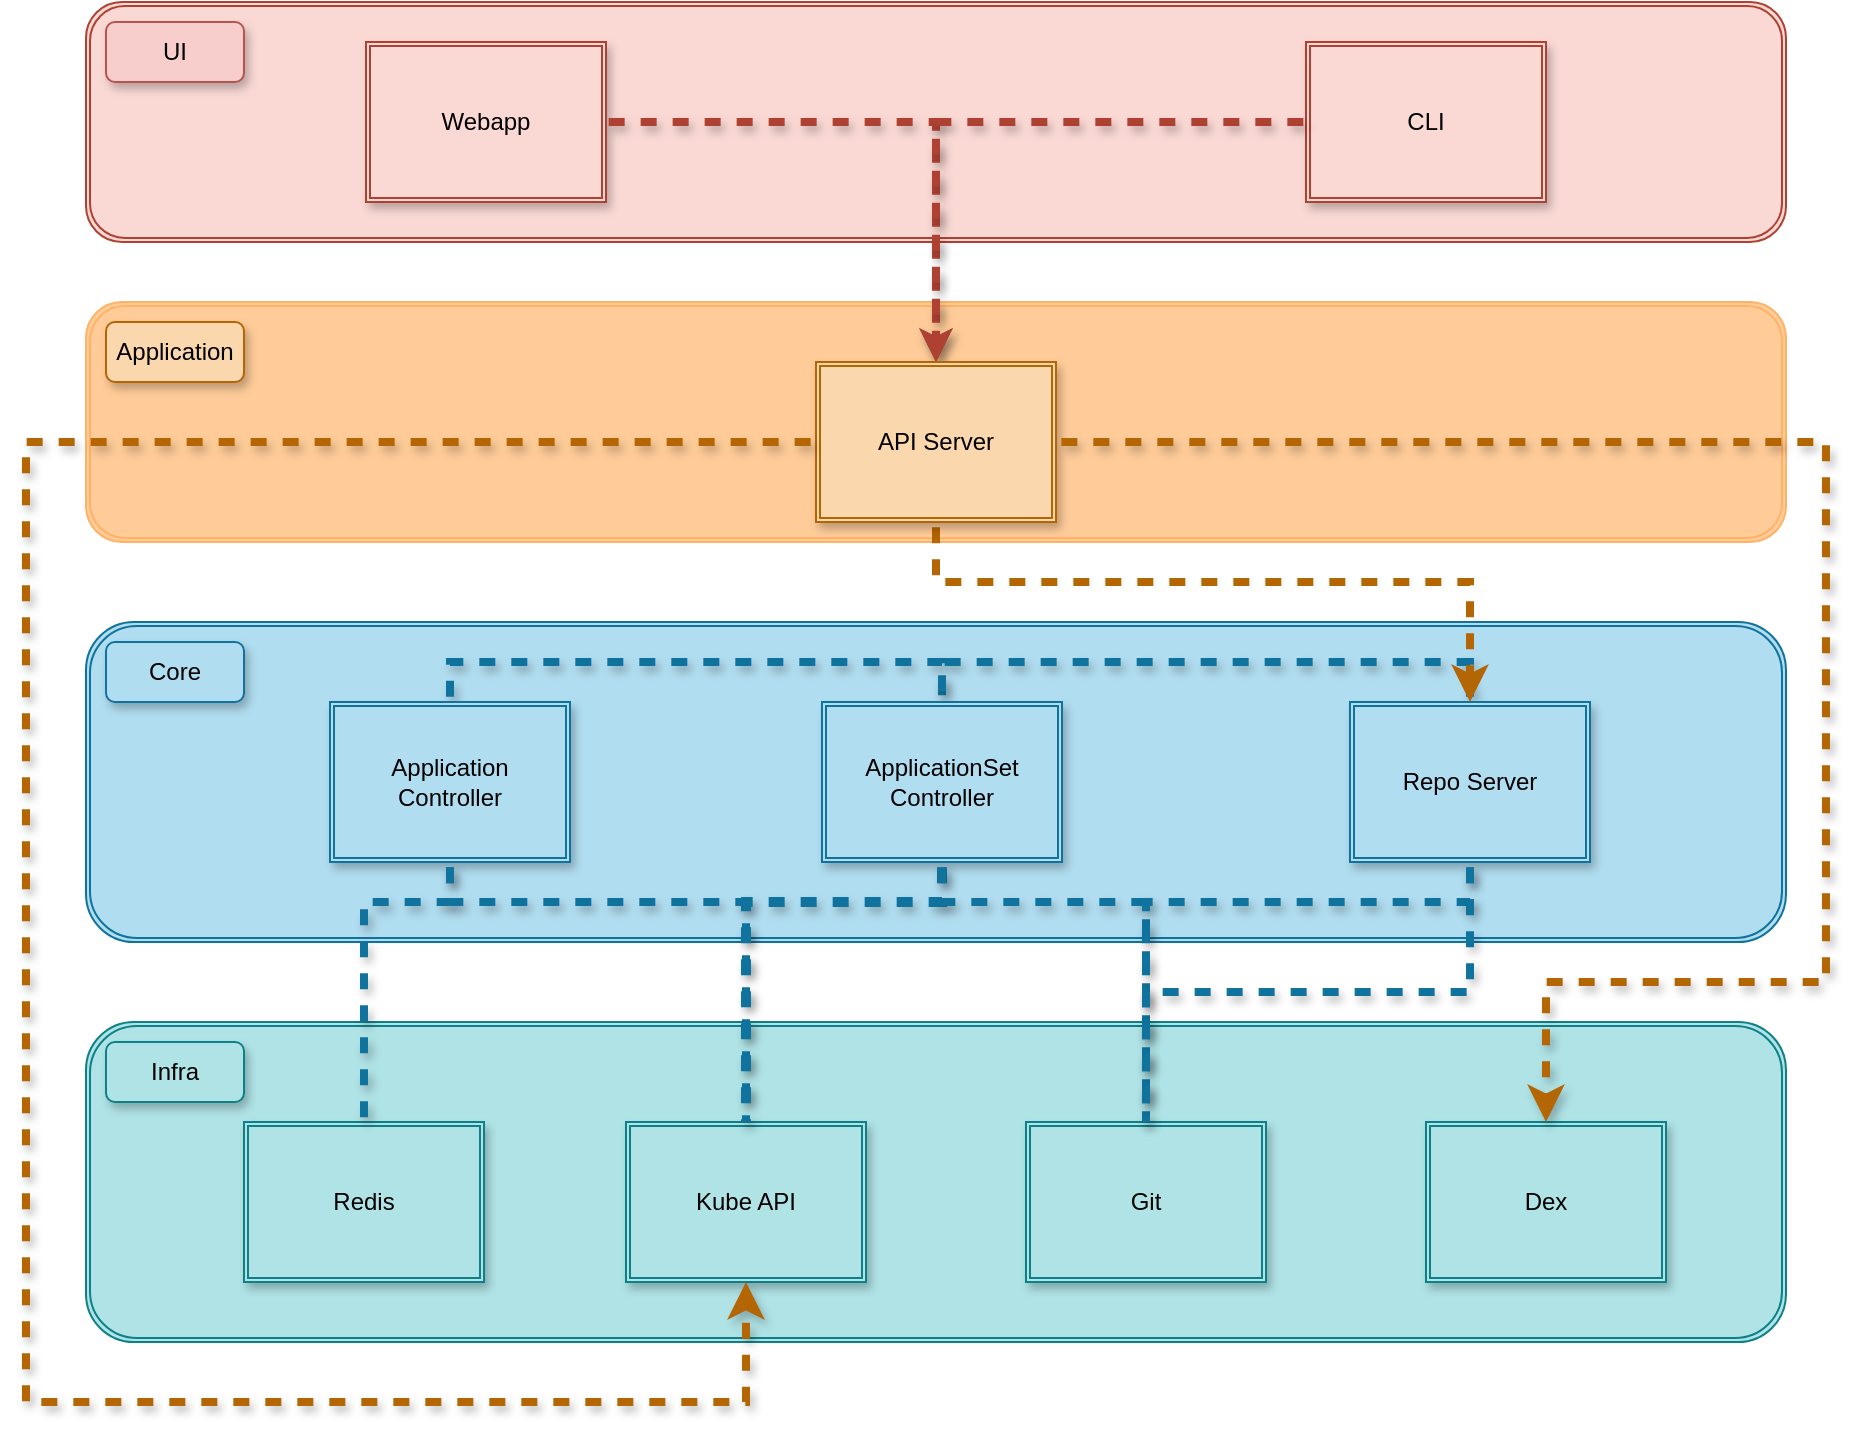 <mxfile version="26.0.6">
  <diagram name="Page-1" id="aaaa8250-4180-3840-79b5-4cada1eebb92">
    <mxGraphModel dx="1744" dy="963" grid="1" gridSize="10" guides="1" tooltips="1" connect="1" arrows="1" fold="1" page="1" pageScale="1" pageWidth="850" pageHeight="1100" background="none" math="0" shadow="0">
      <root>
        <mxCell id="0" />
        <mxCell id="1" parent="0" />
        <mxCell id="xzWHXTmv79bVu9FAu2Tm-4" value="" style="shape=ext;double=1;rounded=1;whiteSpace=wrap;html=1;fillColor=#fad9d5;strokeColor=#ae4132;" vertex="1" parent="1">
          <mxGeometry x="850" y="220" width="850" height="120" as="geometry" />
        </mxCell>
        <mxCell id="xzWHXTmv79bVu9FAu2Tm-7" value="Webapp" style="shape=ext;double=1;rounded=0;whiteSpace=wrap;html=1;fillColor=#fad9d5;strokeColor=#ae4132;shadow=1;" vertex="1" parent="1">
          <mxGeometry x="990" y="240" width="120" height="80" as="geometry" />
        </mxCell>
        <mxCell id="xzWHXTmv79bVu9FAu2Tm-8" value="CLI" style="shape=ext;double=1;rounded=0;whiteSpace=wrap;html=1;fillColor=#fad9d5;strokeColor=#ae4132;shadow=1;" vertex="1" parent="1">
          <mxGeometry x="1460" y="240" width="120" height="80" as="geometry" />
        </mxCell>
        <mxCell id="xzWHXTmv79bVu9FAu2Tm-10" value="UI" style="text;html=1;strokeColor=#b85450;fillColor=#f8cecc;align=center;verticalAlign=middle;whiteSpace=wrap;overflow=hidden;shadow=1;glass=0;rounded=1;" vertex="1" parent="1">
          <mxGeometry x="860" y="230" width="69" height="30" as="geometry" />
        </mxCell>
        <mxCell id="xzWHXTmv79bVu9FAu2Tm-17" value="" style="shape=ext;double=1;rounded=1;whiteSpace=wrap;html=1;fillColor=#FFCC99;strokeColor=#FFB366;" vertex="1" parent="1">
          <mxGeometry x="850" y="370" width="850" height="120" as="geometry" />
        </mxCell>
        <mxCell id="xzWHXTmv79bVu9FAu2Tm-12" style="edgeStyle=orthogonalEdgeStyle;rounded=0;orthogonalLoop=1;jettySize=auto;html=1;exitX=1;exitY=0.5;exitDx=0;exitDy=0;entryX=0.5;entryY=0;entryDx=0;entryDy=0;flowAnimation=1;strokeWidth=4;shadow=1;flowAnimationTimingFunction=linear;flowAnimationDuration=1000;endSize=4;startSize=4;fillColor=#fad9d5;strokeColor=#ae4132;" edge="1" parent="1" source="xzWHXTmv79bVu9FAu2Tm-7" target="xzWHXTmv79bVu9FAu2Tm-18">
          <mxGeometry relative="1" as="geometry">
            <mxPoint x="1275.0" y="380" as="targetPoint" />
          </mxGeometry>
        </mxCell>
        <mxCell id="xzWHXTmv79bVu9FAu2Tm-19" value="Application" style="text;html=1;strokeColor=#b46504;fillColor=#fad7ac;align=center;verticalAlign=middle;whiteSpace=wrap;overflow=hidden;shadow=1;glass=0;rounded=1;" vertex="1" parent="1">
          <mxGeometry x="860" y="380" width="69" height="30" as="geometry" />
        </mxCell>
        <mxCell id="xzWHXTmv79bVu9FAu2Tm-21" value="" style="shape=ext;double=1;rounded=1;whiteSpace=wrap;html=1;fillColor=#b1ddf0;strokeColor=#10739e;" vertex="1" parent="1">
          <mxGeometry x="850" y="530" width="850" height="160" as="geometry" />
        </mxCell>
        <mxCell id="xzWHXTmv79bVu9FAu2Tm-32" style="edgeStyle=orthogonalEdgeStyle;rounded=0;orthogonalLoop=1;jettySize=auto;html=1;exitX=0.5;exitY=0;exitDx=0;exitDy=0;entryX=0.5;entryY=0;entryDx=0;entryDy=0;endArrow=none;endFill=0;strokeWidth=4;flowAnimation=1;fillColor=#b1ddf0;strokeColor=#10739e;shadow=1;" edge="1" parent="1" source="xzWHXTmv79bVu9FAu2Tm-22" target="xzWHXTmv79bVu9FAu2Tm-23">
          <mxGeometry relative="1" as="geometry" />
        </mxCell>
        <mxCell id="xzWHXTmv79bVu9FAu2Tm-22" value="Application Controller" style="shape=ext;double=1;rounded=0;whiteSpace=wrap;html=1;fillColor=#b1ddf0;strokeColor=#10739e;shadow=1;" vertex="1" parent="1">
          <mxGeometry x="972" y="570" width="120" height="80" as="geometry" />
        </mxCell>
        <mxCell id="xzWHXTmv79bVu9FAu2Tm-23" value="ApplicationSet Controller" style="shape=ext;double=1;rounded=0;whiteSpace=wrap;html=1;fillColor=#b1ddf0;strokeColor=#10739e;shadow=1;" vertex="1" parent="1">
          <mxGeometry x="1218" y="570" width="120" height="80" as="geometry" />
        </mxCell>
        <mxCell id="xzWHXTmv79bVu9FAu2Tm-28" style="edgeStyle=orthogonalEdgeStyle;rounded=0;orthogonalLoop=1;jettySize=auto;html=1;exitX=0.5;exitY=0;exitDx=0;exitDy=0;entryX=0.5;entryY=0;entryDx=0;entryDy=0;jumpStyle=line;endArrow=none;endFill=0;strokeWidth=4;flowAnimation=1;fillColor=#b1ddf0;strokeColor=#10739e;shadow=1;" edge="1" parent="1" source="xzWHXTmv79bVu9FAu2Tm-24" target="xzWHXTmv79bVu9FAu2Tm-23">
          <mxGeometry relative="1" as="geometry" />
        </mxCell>
        <mxCell id="xzWHXTmv79bVu9FAu2Tm-24" value="Repo Server" style="shape=ext;double=1;rounded=0;whiteSpace=wrap;html=1;fillColor=#b1ddf0;strokeColor=#10739e;shadow=1;" vertex="1" parent="1">
          <mxGeometry x="1482" y="570" width="120" height="80" as="geometry" />
        </mxCell>
        <mxCell id="xzWHXTmv79bVu9FAu2Tm-25" value="Core" style="text;html=1;strokeColor=#10739e;fillColor=#b1ddf0;align=center;verticalAlign=middle;whiteSpace=wrap;overflow=hidden;shadow=1;glass=0;rounded=1;" vertex="1" parent="1">
          <mxGeometry x="860" y="540" width="69" height="30" as="geometry" />
        </mxCell>
        <mxCell id="xzWHXTmv79bVu9FAu2Tm-27" style="edgeStyle=orthogonalEdgeStyle;rounded=0;orthogonalLoop=1;jettySize=auto;html=1;exitX=0.5;exitY=1;exitDx=0;exitDy=0;strokeWidth=4;flowAnimation=1;fillColor=#fad7ac;strokeColor=#b46504;" edge="1" parent="1" source="xzWHXTmv79bVu9FAu2Tm-18" target="xzWHXTmv79bVu9FAu2Tm-24">
          <mxGeometry relative="1" as="geometry">
            <Array as="points">
              <mxPoint x="1275" y="510" />
              <mxPoint x="1542" y="510" />
            </Array>
          </mxGeometry>
        </mxCell>
        <mxCell id="xzWHXTmv79bVu9FAu2Tm-33" value="" style="edgeStyle=orthogonalEdgeStyle;rounded=0;orthogonalLoop=1;jettySize=auto;html=1;exitX=0;exitY=0.5;exitDx=0;exitDy=0;flowAnimation=1;strokeWidth=4;shadow=1;flowAnimationDuration=1000;endSize=4;startSize=4;fillColor=#fad9d5;strokeColor=#ae4132;" edge="1" parent="1" source="xzWHXTmv79bVu9FAu2Tm-8" target="xzWHXTmv79bVu9FAu2Tm-18">
          <mxGeometry relative="1" as="geometry">
            <mxPoint x="1275" y="440" as="targetPoint" />
            <mxPoint x="1460" y="280" as="sourcePoint" />
          </mxGeometry>
        </mxCell>
        <mxCell id="xzWHXTmv79bVu9FAu2Tm-18" value="API Server" style="shape=ext;double=1;rounded=0;whiteSpace=wrap;html=1;fillColor=#fad7ac;strokeColor=#b46504;shadow=1;" vertex="1" parent="1">
          <mxGeometry x="1215" y="400" width="120" height="80" as="geometry" />
        </mxCell>
        <mxCell id="xzWHXTmv79bVu9FAu2Tm-34" value="" style="shape=ext;double=1;rounded=1;whiteSpace=wrap;html=1;fillColor=#b0e3e6;strokeColor=#0e8088;" vertex="1" parent="1">
          <mxGeometry x="850" y="730" width="850" height="160" as="geometry" />
        </mxCell>
        <mxCell id="xzWHXTmv79bVu9FAu2Tm-35" value="Infra" style="text;html=1;strokeColor=#0e8088;fillColor=#b0e3e6;align=center;verticalAlign=middle;whiteSpace=wrap;overflow=hidden;shadow=1;glass=0;rounded=1;" vertex="1" parent="1">
          <mxGeometry x="860" y="740" width="69" height="30" as="geometry" />
        </mxCell>
        <mxCell id="xzWHXTmv79bVu9FAu2Tm-36" value="Redis" style="shape=ext;double=1;rounded=0;whiteSpace=wrap;html=1;fillColor=#b0e3e6;strokeColor=#0e8088;shadow=1;" vertex="1" parent="1">
          <mxGeometry x="929" y="780" width="120" height="80" as="geometry" />
        </mxCell>
        <mxCell id="xzWHXTmv79bVu9FAu2Tm-37" value="Kube API" style="shape=ext;double=1;rounded=0;whiteSpace=wrap;html=1;fillColor=#b0e3e6;strokeColor=#0e8088;shadow=1;" vertex="1" parent="1">
          <mxGeometry x="1120" y="780" width="120" height="80" as="geometry" />
        </mxCell>
        <mxCell id="xzWHXTmv79bVu9FAu2Tm-38" value="Git" style="shape=ext;double=1;rounded=0;whiteSpace=wrap;html=1;fillColor=#b0e3e6;strokeColor=#0e8088;shadow=1;" vertex="1" parent="1">
          <mxGeometry x="1320" y="780" width="120" height="80" as="geometry" />
        </mxCell>
        <mxCell id="xzWHXTmv79bVu9FAu2Tm-39" value="Dex" style="shape=ext;double=1;rounded=0;whiteSpace=wrap;html=1;fillColor=#b0e3e6;strokeColor=#0e8088;shadow=1;" vertex="1" parent="1">
          <mxGeometry x="1520" y="780" width="120" height="80" as="geometry" />
        </mxCell>
        <mxCell id="xzWHXTmv79bVu9FAu2Tm-40" style="edgeStyle=orthogonalEdgeStyle;rounded=0;orthogonalLoop=1;jettySize=auto;html=1;exitX=1;exitY=0.5;exitDx=0;exitDy=0;entryX=0.5;entryY=0;entryDx=0;entryDy=0;flowAnimation=1;strokeWidth=4;fillColor=#fad7ac;strokeColor=#b46504;shadow=1;" edge="1" parent="1" source="xzWHXTmv79bVu9FAu2Tm-18" target="xzWHXTmv79bVu9FAu2Tm-39">
          <mxGeometry relative="1" as="geometry">
            <mxPoint x="1640" y="820" as="targetPoint" />
            <Array as="points">
              <mxPoint x="1720" y="440" />
              <mxPoint x="1720" y="710" />
              <mxPoint x="1580" y="710" />
            </Array>
          </mxGeometry>
        </mxCell>
        <mxCell id="xzWHXTmv79bVu9FAu2Tm-41" style="edgeStyle=orthogonalEdgeStyle;rounded=0;orthogonalLoop=1;jettySize=auto;html=1;exitX=0;exitY=0.5;exitDx=0;exitDy=0;entryX=0.5;entryY=1;entryDx=0;entryDy=0;fillColor=#fad7ac;strokeColor=#b46504;flowAnimation=1;strokeWidth=4;shadow=1;" edge="1" parent="1" source="xzWHXTmv79bVu9FAu2Tm-18" target="xzWHXTmv79bVu9FAu2Tm-37">
          <mxGeometry relative="1" as="geometry">
            <Array as="points">
              <mxPoint x="820" y="440" />
              <mxPoint x="820" y="920" />
              <mxPoint x="1180" y="920" />
            </Array>
          </mxGeometry>
        </mxCell>
        <mxCell id="xzWHXTmv79bVu9FAu2Tm-42" style="edgeStyle=orthogonalEdgeStyle;rounded=0;orthogonalLoop=1;jettySize=auto;html=1;exitX=0.5;exitY=1;exitDx=0;exitDy=0;entryX=0.5;entryY=0;entryDx=0;entryDy=0;fillColor=#b1ddf0;strokeColor=#10739e;flowAnimation=1;strokeWidth=4;endArrow=none;endFill=0;shadow=1;" edge="1" parent="1" source="xzWHXTmv79bVu9FAu2Tm-22" target="xzWHXTmv79bVu9FAu2Tm-36">
          <mxGeometry relative="1" as="geometry">
            <Array as="points">
              <mxPoint x="1032" y="670" />
              <mxPoint x="989" y="670" />
            </Array>
          </mxGeometry>
        </mxCell>
        <mxCell id="xzWHXTmv79bVu9FAu2Tm-43" style="edgeStyle=orthogonalEdgeStyle;rounded=0;orthogonalLoop=1;jettySize=auto;html=1;exitX=0.5;exitY=1;exitDx=0;exitDy=0;entryX=0.5;entryY=0;entryDx=0;entryDy=0;strokeWidth=4;endArrow=none;endFill=0;flowAnimation=1;fillColor=#b1ddf0;strokeColor=#10739e;shadow=1;" edge="1" parent="1" source="xzWHXTmv79bVu9FAu2Tm-22" target="xzWHXTmv79bVu9FAu2Tm-37">
          <mxGeometry relative="1" as="geometry">
            <Array as="points">
              <mxPoint x="1032" y="670" />
              <mxPoint x="1180" y="670" />
            </Array>
          </mxGeometry>
        </mxCell>
        <mxCell id="xzWHXTmv79bVu9FAu2Tm-44" style="edgeStyle=orthogonalEdgeStyle;rounded=0;orthogonalLoop=1;jettySize=auto;html=1;exitX=0.5;exitY=1;exitDx=0;exitDy=0;entryX=0.5;entryY=0;entryDx=0;entryDy=0;fillColor=#b1ddf0;strokeColor=#10739e;strokeWidth=5;flowAnimation=1;endArrow=none;endFill=0;shadow=1;" edge="1" parent="1" source="xzWHXTmv79bVu9FAu2Tm-23" target="xzWHXTmv79bVu9FAu2Tm-37">
          <mxGeometry relative="1" as="geometry">
            <Array as="points">
              <mxPoint x="1278" y="670" />
              <mxPoint x="1180" y="670" />
            </Array>
          </mxGeometry>
        </mxCell>
        <mxCell id="xzWHXTmv79bVu9FAu2Tm-45" style="edgeStyle=orthogonalEdgeStyle;rounded=0;orthogonalLoop=1;jettySize=auto;html=1;exitX=0.5;exitY=1;exitDx=0;exitDy=0;entryX=0.5;entryY=0;entryDx=0;entryDy=0;fillColor=#b1ddf0;strokeColor=#10739e;strokeWidth=4;endArrow=none;endFill=0;flowAnimation=1;shadow=1;" edge="1" parent="1" source="xzWHXTmv79bVu9FAu2Tm-23" target="xzWHXTmv79bVu9FAu2Tm-38">
          <mxGeometry relative="1" as="geometry">
            <Array as="points">
              <mxPoint x="1278" y="670" />
              <mxPoint x="1380" y="670" />
            </Array>
          </mxGeometry>
        </mxCell>
        <mxCell id="xzWHXTmv79bVu9FAu2Tm-46" style="edgeStyle=orthogonalEdgeStyle;rounded=0;orthogonalLoop=1;jettySize=auto;html=1;exitX=0.5;exitY=1;exitDx=0;exitDy=0;strokeWidth=4;fillColor=#b1ddf0;strokeColor=#10739e;endArrow=none;endFill=0;flowAnimation=1;shadow=1;" edge="1" parent="1" source="xzWHXTmv79bVu9FAu2Tm-24">
          <mxGeometry relative="1" as="geometry">
            <mxPoint x="1380" y="780" as="targetPoint" />
            <Array as="points">
              <mxPoint x="1542" y="670" />
              <mxPoint x="1380" y="670" />
            </Array>
          </mxGeometry>
        </mxCell>
        <mxCell id="xzWHXTmv79bVu9FAu2Tm-47" style="edgeStyle=orthogonalEdgeStyle;rounded=0;orthogonalLoop=1;jettySize=auto;html=1;exitX=0.5;exitY=1;exitDx=0;exitDy=0;fillColor=#b1ddf0;strokeColor=#10739e;strokeWidth=4;endArrow=none;endFill=0;flowAnimation=1;shadow=1;" edge="1" parent="1" source="xzWHXTmv79bVu9FAu2Tm-24" target="xzWHXTmv79bVu9FAu2Tm-38">
          <mxGeometry relative="1" as="geometry" />
        </mxCell>
      </root>
    </mxGraphModel>
  </diagram>
</mxfile>
